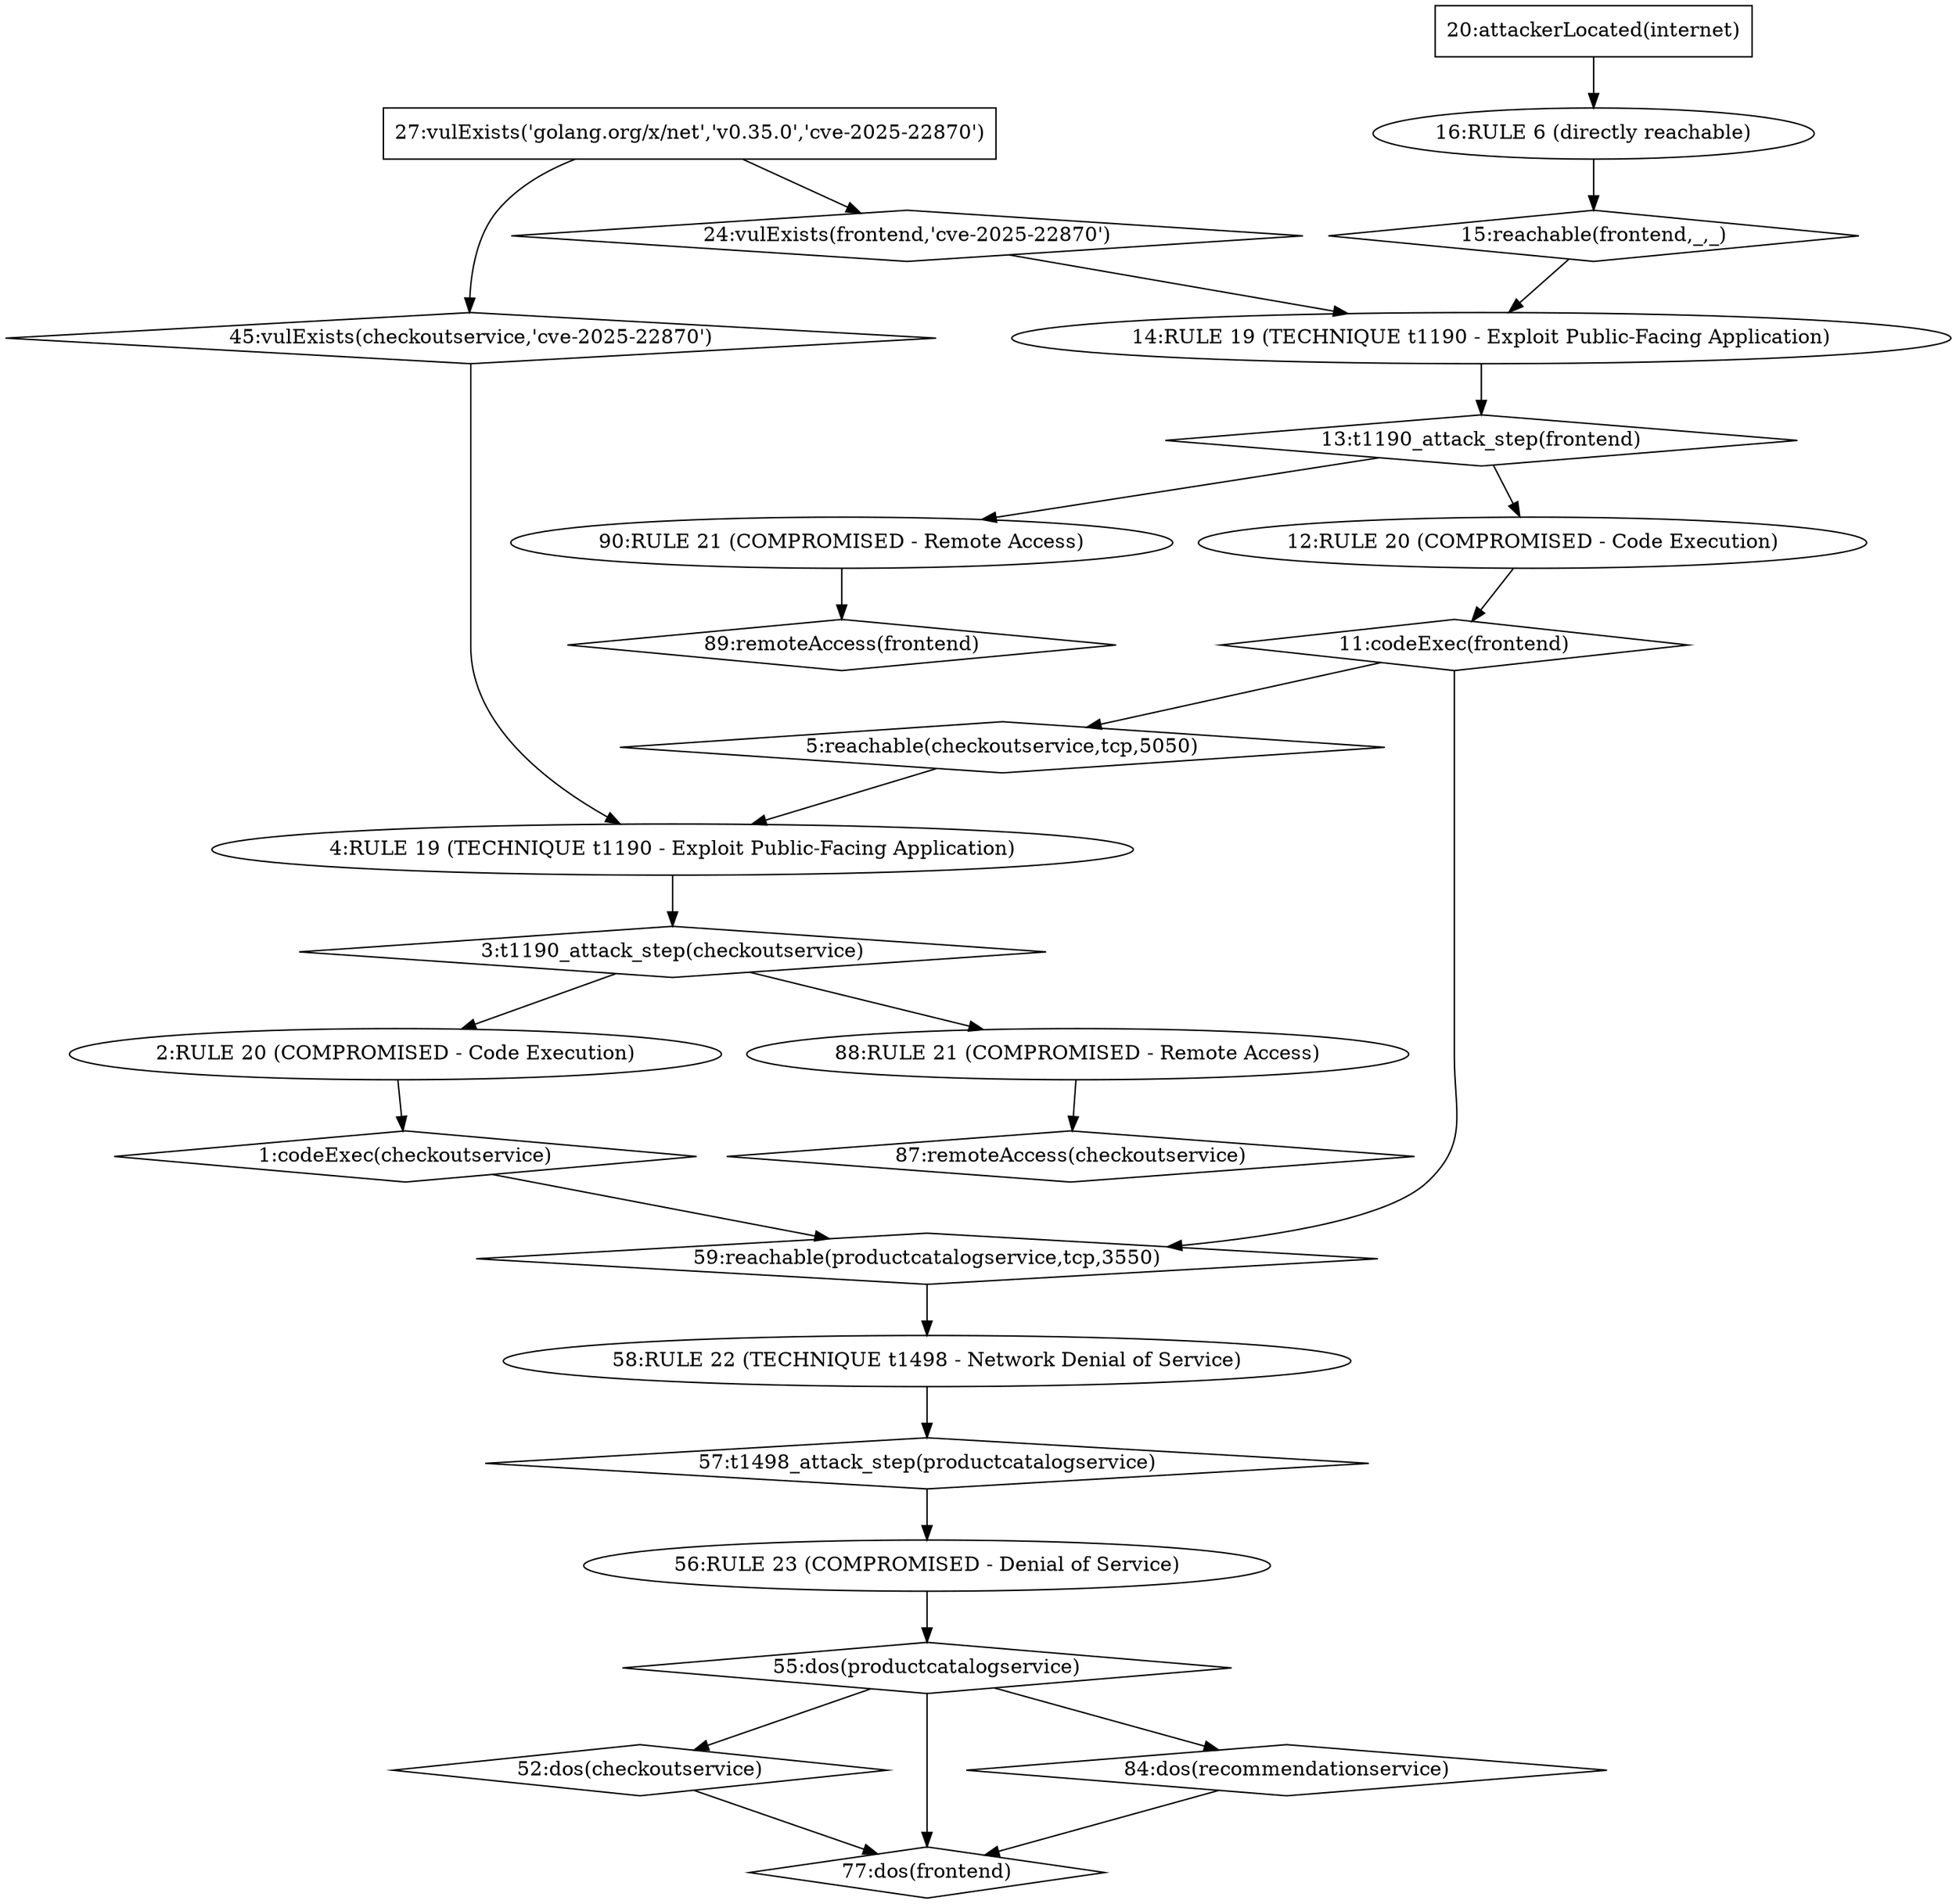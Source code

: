 strict digraph G {
	graph [name=G];
	1	[label="1:codeExec(checkoutservice)",
		shape=diamond];
	59	[label="59:reachable(productcatalogservice,tcp,3550)",
		shape=diamond];
	1 -> 59;
	2	[label="2:RULE 20 (COMPROMISED - Code Execution)",
		shape=ellipse];
	2 -> 1;
	3	[label="3:t1190_attack_step(checkoutservice)",
		shape=diamond];
	3 -> 2;
	88	[label="88:RULE 21 (COMPROMISED - Remote Access)",
		shape=ellipse];
	3 -> 88;
	4	[label="4:RULE 19 (TECHNIQUE t1190 - Exploit Public-Facing Application)",
		shape=ellipse];
	4 -> 3;
	5	[label="5:reachable(checkoutservice,tcp,5050)",
		shape=diamond];
	5 -> 4;
	11	[label="11:codeExec(frontend)",
		shape=diamond];
	11 -> 5;
	11 -> 59;
	12	[label="12:RULE 20 (COMPROMISED - Code Execution)",
		shape=ellipse];
	12 -> 11;
	13	[label="13:t1190_attack_step(frontend)",
		shape=diamond];
	13 -> 12;
	90	[label="90:RULE 21 (COMPROMISED - Remote Access)",
		shape=ellipse];
	13 -> 90;
	14	[label="14:RULE 19 (TECHNIQUE t1190 - Exploit Public-Facing Application)",
		shape=ellipse];
	14 -> 13;
	15	[label="15:reachable(frontend,_,_)",
		shape=diamond];
	15 -> 14;
	16	[label="16:RULE 6 (directly reachable)",
		shape=ellipse];
	16 -> 15;
	20	[label="20:attackerLocated(internet)",
		shape=box];
	20 -> 16;
	24	[label="24:vulExists(frontend,'cve-2025-22870')",
		shape=diamond];
	24 -> 14;
	27	[label="27:vulExists('golang.org/x/net','v0.35.0','cve-2025-22870')",
		shape=box];
	27 -> 24;
	45	[label="45:vulExists(checkoutservice,'cve-2025-22870')",
		shape=diamond];
	27 -> 45;
	45 -> 4;
	52	[label="52:dos(checkoutservice)",
		shape=diamond];
	77	[label="77:dos(frontend)",
		shape=diamond];
	52 -> 77;
	55	[label="55:dos(productcatalogservice)",
		shape=diamond];
	55 -> 52;
	55 -> 77;
	84	[label="84:dos(recommendationservice)",
		shape=diamond];
	55 -> 84;
	56	[label="56:RULE 23 (COMPROMISED - Denial of Service)",
		shape=ellipse];
	56 -> 55;
	57	[label="57:t1498_attack_step(productcatalogservice)",
		shape=diamond];
	57 -> 56;
	58	[label="58:RULE 22 (TECHNIQUE t1498 - Network Denial of Service)",
		shape=ellipse];
	58 -> 57;
	59 -> 58;
	84 -> 77;
	87	[label="87:remoteAccess(checkoutservice)",
		shape=diamond];
	88 -> 87;
	89	[label="89:remoteAccess(frontend)",
		shape=diamond];
	90 -> 89;
}
